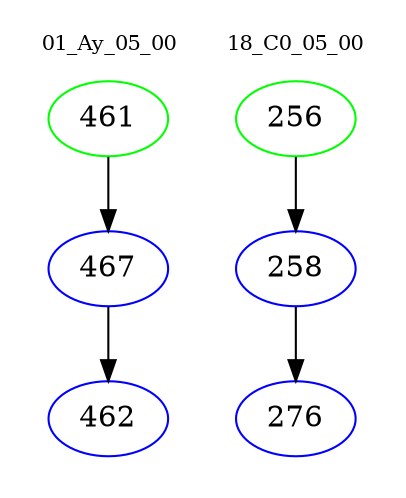 digraph{
subgraph cluster_0 {
color = white
label = "01_Ay_05_00";
fontsize=10;
T0_461 [label="461", color="green"]
T0_461 -> T0_467 [color="black"]
T0_467 [label="467", color="blue"]
T0_467 -> T0_462 [color="black"]
T0_462 [label="462", color="blue"]
}
subgraph cluster_1 {
color = white
label = "18_C0_05_00";
fontsize=10;
T1_256 [label="256", color="green"]
T1_256 -> T1_258 [color="black"]
T1_258 [label="258", color="blue"]
T1_258 -> T1_276 [color="black"]
T1_276 [label="276", color="blue"]
}
}
